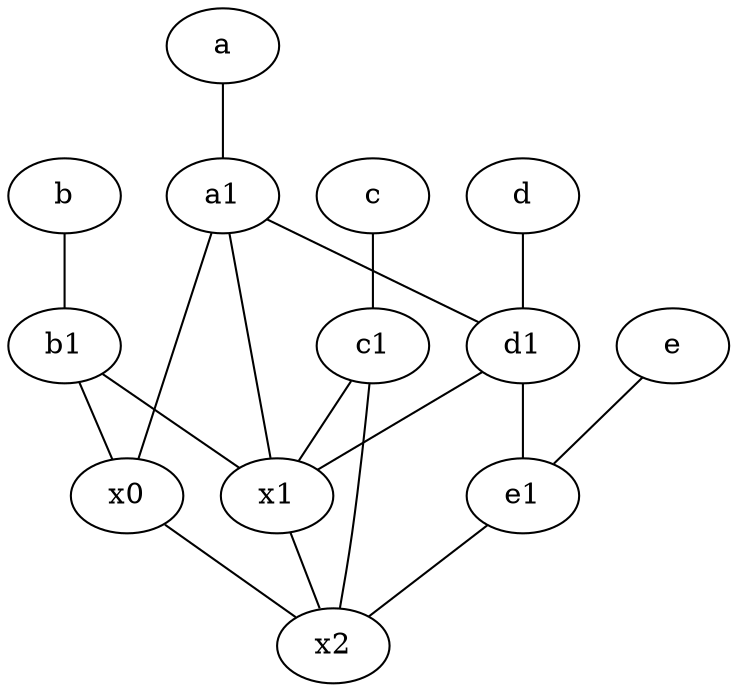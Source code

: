 graph {
	node [labelfontsize=50]
	c [labelfontsize=50 pos="4.5,2!"]
	d1 [labelfontsize=50 pos="3,5!"]
	a [labelfontsize=50 pos="8,2!"]
	d [labelfontsize=50 pos="2,5!"]
	x0 [labelfontsize=50]
	x1 [labelfontsize=50]
	b [labelfontsize=50 pos="10,4!"]
	e [labelfontsize=50 pos="7,9!"]
	e1 [labelfontsize=50 pos="7,7!"]
	a1 [labelfontsize=50 pos="8,3!"]
	b1 [labelfontsize=50 pos="9,4!"]
	c1 [labelfontsize=50 pos="4.5,3!"]
	x2 [labelfontsize=50]
	c -- c1
	b1 -- x0
	x0 -- x2
	c1 -- x2
	d -- d1
	d1 -- x1
	e -- e1
	a -- a1
	b -- b1
	b1 -- x1
	d1 -- e1
	c1 -- x1
	a1 -- d1
	x1 -- x2
	a1 -- x0
	a1 -- x1
	e1 -- x2
}
